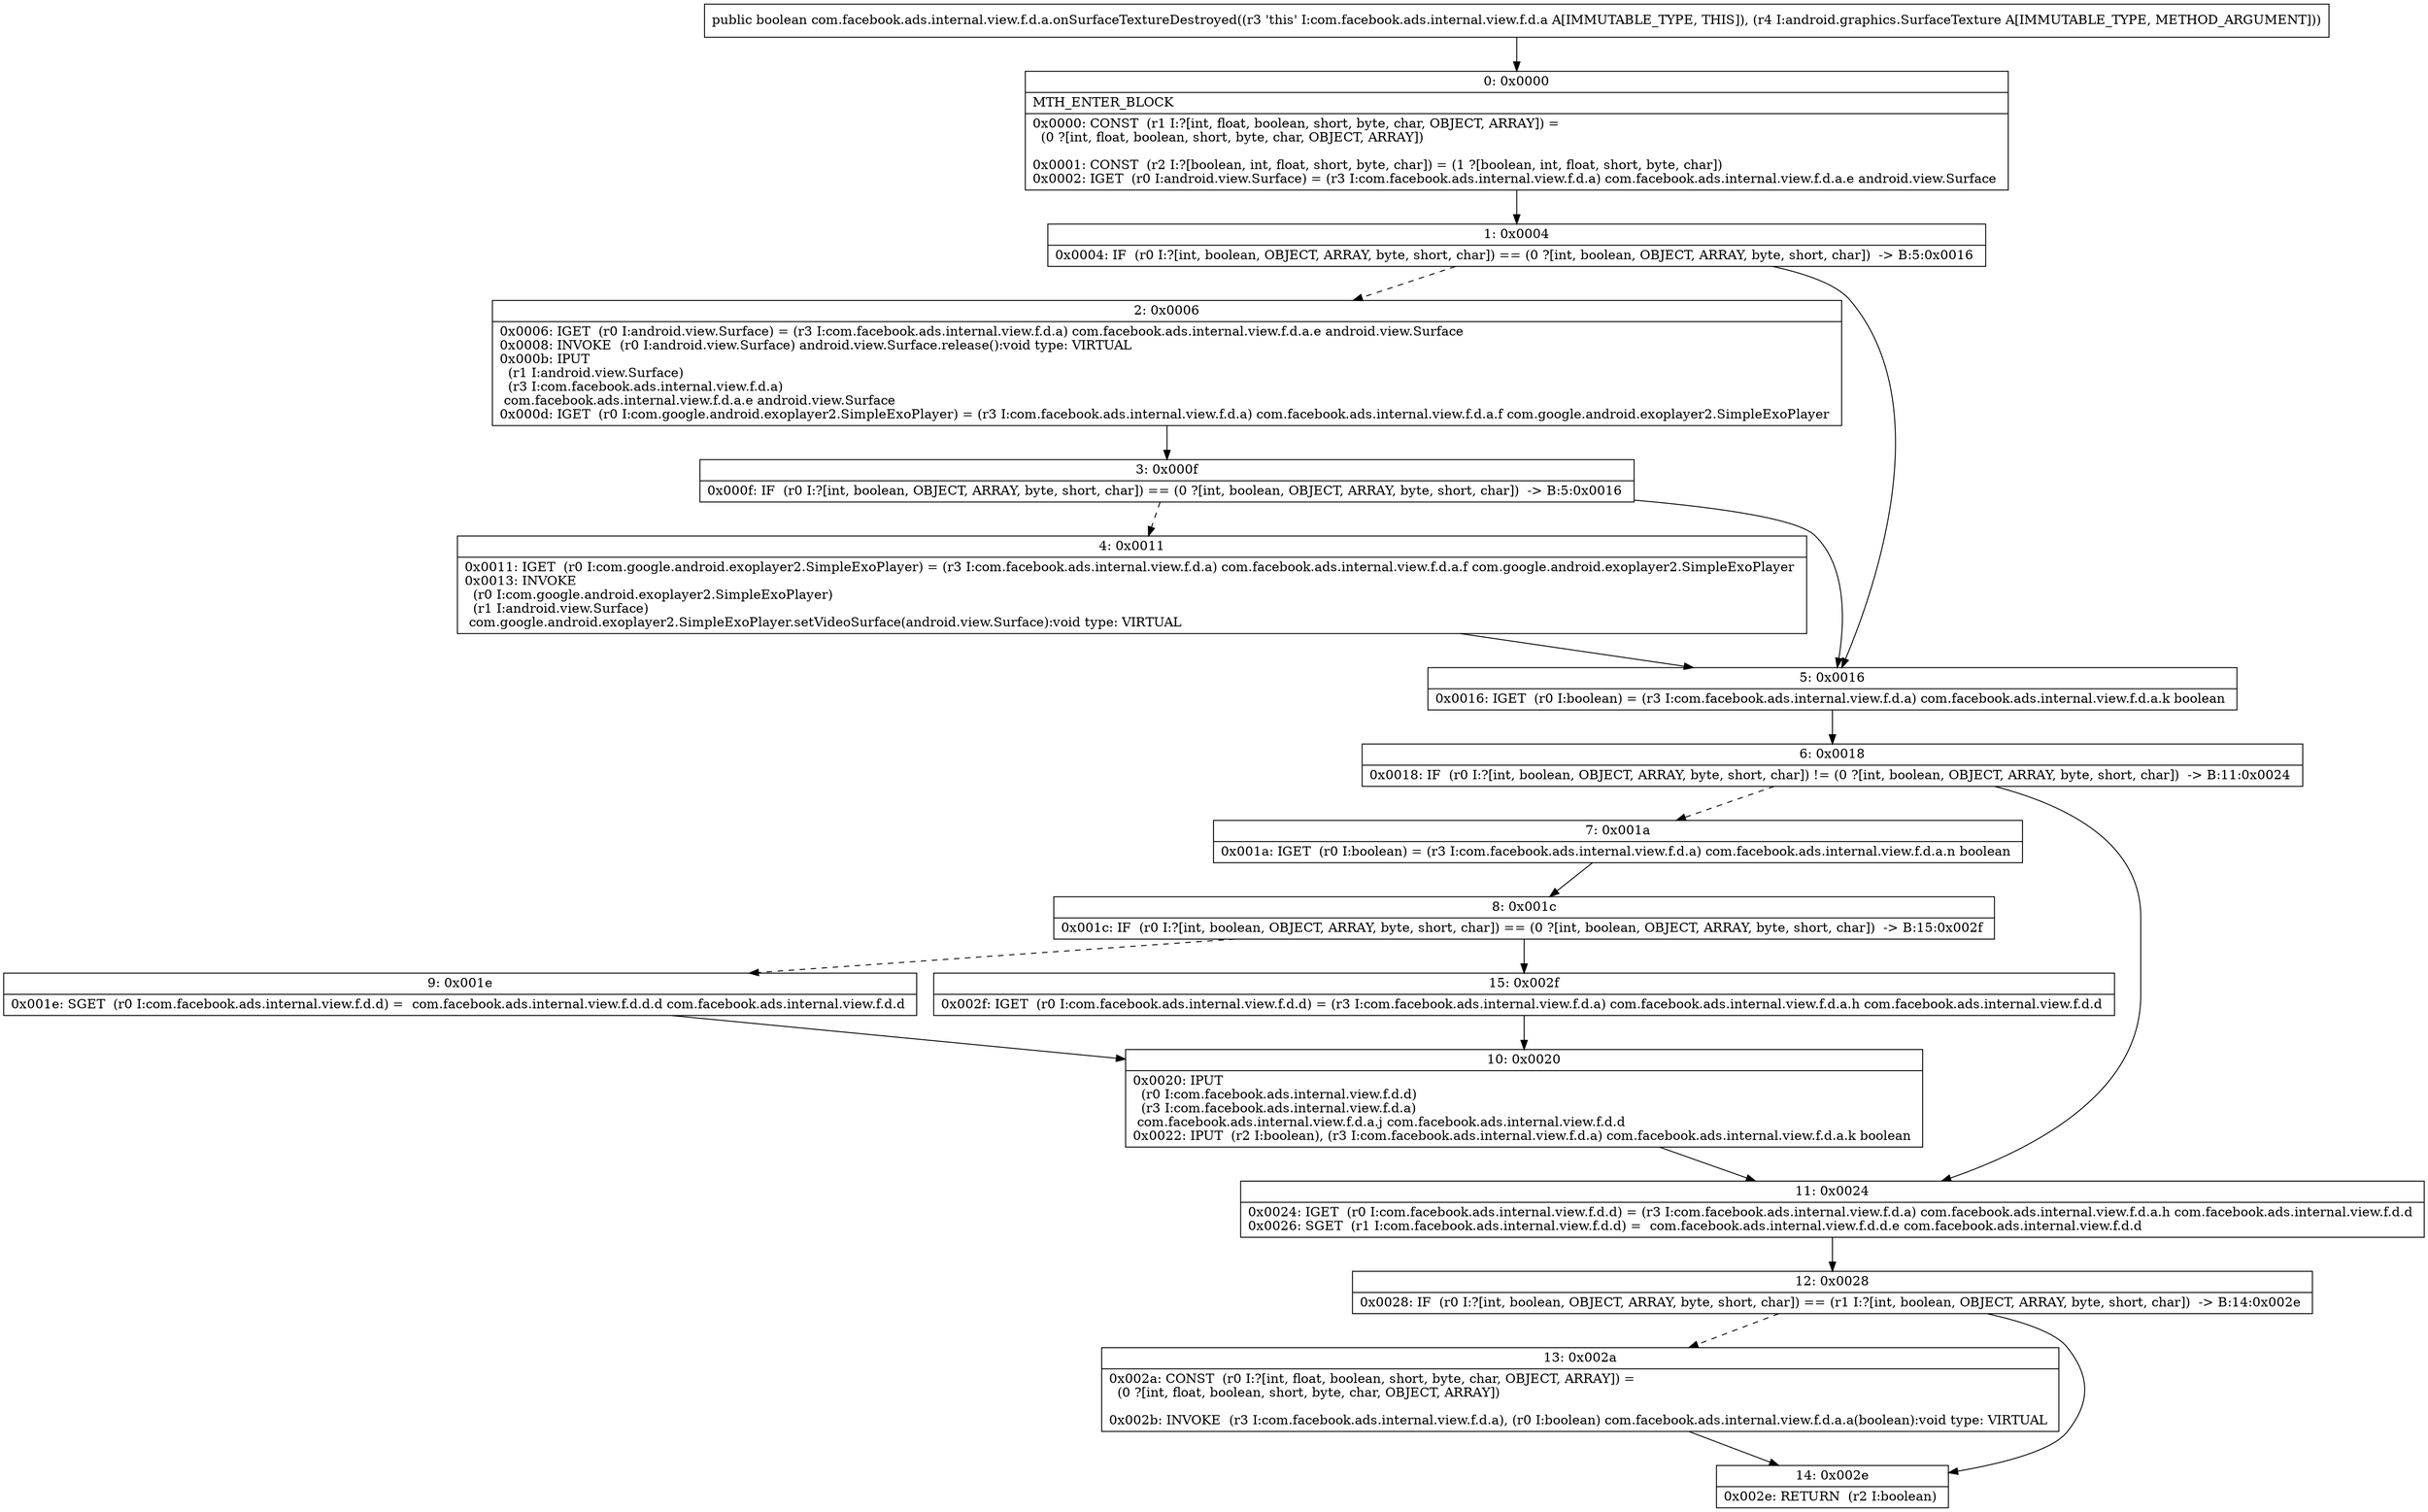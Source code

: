 digraph "CFG forcom.facebook.ads.internal.view.f.d.a.onSurfaceTextureDestroyed(Landroid\/graphics\/SurfaceTexture;)Z" {
Node_0 [shape=record,label="{0\:\ 0x0000|MTH_ENTER_BLOCK\l|0x0000: CONST  (r1 I:?[int, float, boolean, short, byte, char, OBJECT, ARRAY]) = \l  (0 ?[int, float, boolean, short, byte, char, OBJECT, ARRAY])\l \l0x0001: CONST  (r2 I:?[boolean, int, float, short, byte, char]) = (1 ?[boolean, int, float, short, byte, char]) \l0x0002: IGET  (r0 I:android.view.Surface) = (r3 I:com.facebook.ads.internal.view.f.d.a) com.facebook.ads.internal.view.f.d.a.e android.view.Surface \l}"];
Node_1 [shape=record,label="{1\:\ 0x0004|0x0004: IF  (r0 I:?[int, boolean, OBJECT, ARRAY, byte, short, char]) == (0 ?[int, boolean, OBJECT, ARRAY, byte, short, char])  \-\> B:5:0x0016 \l}"];
Node_2 [shape=record,label="{2\:\ 0x0006|0x0006: IGET  (r0 I:android.view.Surface) = (r3 I:com.facebook.ads.internal.view.f.d.a) com.facebook.ads.internal.view.f.d.a.e android.view.Surface \l0x0008: INVOKE  (r0 I:android.view.Surface) android.view.Surface.release():void type: VIRTUAL \l0x000b: IPUT  \l  (r1 I:android.view.Surface)\l  (r3 I:com.facebook.ads.internal.view.f.d.a)\l com.facebook.ads.internal.view.f.d.a.e android.view.Surface \l0x000d: IGET  (r0 I:com.google.android.exoplayer2.SimpleExoPlayer) = (r3 I:com.facebook.ads.internal.view.f.d.a) com.facebook.ads.internal.view.f.d.a.f com.google.android.exoplayer2.SimpleExoPlayer \l}"];
Node_3 [shape=record,label="{3\:\ 0x000f|0x000f: IF  (r0 I:?[int, boolean, OBJECT, ARRAY, byte, short, char]) == (0 ?[int, boolean, OBJECT, ARRAY, byte, short, char])  \-\> B:5:0x0016 \l}"];
Node_4 [shape=record,label="{4\:\ 0x0011|0x0011: IGET  (r0 I:com.google.android.exoplayer2.SimpleExoPlayer) = (r3 I:com.facebook.ads.internal.view.f.d.a) com.facebook.ads.internal.view.f.d.a.f com.google.android.exoplayer2.SimpleExoPlayer \l0x0013: INVOKE  \l  (r0 I:com.google.android.exoplayer2.SimpleExoPlayer)\l  (r1 I:android.view.Surface)\l com.google.android.exoplayer2.SimpleExoPlayer.setVideoSurface(android.view.Surface):void type: VIRTUAL \l}"];
Node_5 [shape=record,label="{5\:\ 0x0016|0x0016: IGET  (r0 I:boolean) = (r3 I:com.facebook.ads.internal.view.f.d.a) com.facebook.ads.internal.view.f.d.a.k boolean \l}"];
Node_6 [shape=record,label="{6\:\ 0x0018|0x0018: IF  (r0 I:?[int, boolean, OBJECT, ARRAY, byte, short, char]) != (0 ?[int, boolean, OBJECT, ARRAY, byte, short, char])  \-\> B:11:0x0024 \l}"];
Node_7 [shape=record,label="{7\:\ 0x001a|0x001a: IGET  (r0 I:boolean) = (r3 I:com.facebook.ads.internal.view.f.d.a) com.facebook.ads.internal.view.f.d.a.n boolean \l}"];
Node_8 [shape=record,label="{8\:\ 0x001c|0x001c: IF  (r0 I:?[int, boolean, OBJECT, ARRAY, byte, short, char]) == (0 ?[int, boolean, OBJECT, ARRAY, byte, short, char])  \-\> B:15:0x002f \l}"];
Node_9 [shape=record,label="{9\:\ 0x001e|0x001e: SGET  (r0 I:com.facebook.ads.internal.view.f.d.d) =  com.facebook.ads.internal.view.f.d.d.d com.facebook.ads.internal.view.f.d.d \l}"];
Node_10 [shape=record,label="{10\:\ 0x0020|0x0020: IPUT  \l  (r0 I:com.facebook.ads.internal.view.f.d.d)\l  (r3 I:com.facebook.ads.internal.view.f.d.a)\l com.facebook.ads.internal.view.f.d.a.j com.facebook.ads.internal.view.f.d.d \l0x0022: IPUT  (r2 I:boolean), (r3 I:com.facebook.ads.internal.view.f.d.a) com.facebook.ads.internal.view.f.d.a.k boolean \l}"];
Node_11 [shape=record,label="{11\:\ 0x0024|0x0024: IGET  (r0 I:com.facebook.ads.internal.view.f.d.d) = (r3 I:com.facebook.ads.internal.view.f.d.a) com.facebook.ads.internal.view.f.d.a.h com.facebook.ads.internal.view.f.d.d \l0x0026: SGET  (r1 I:com.facebook.ads.internal.view.f.d.d) =  com.facebook.ads.internal.view.f.d.d.e com.facebook.ads.internal.view.f.d.d \l}"];
Node_12 [shape=record,label="{12\:\ 0x0028|0x0028: IF  (r0 I:?[int, boolean, OBJECT, ARRAY, byte, short, char]) == (r1 I:?[int, boolean, OBJECT, ARRAY, byte, short, char])  \-\> B:14:0x002e \l}"];
Node_13 [shape=record,label="{13\:\ 0x002a|0x002a: CONST  (r0 I:?[int, float, boolean, short, byte, char, OBJECT, ARRAY]) = \l  (0 ?[int, float, boolean, short, byte, char, OBJECT, ARRAY])\l \l0x002b: INVOKE  (r3 I:com.facebook.ads.internal.view.f.d.a), (r0 I:boolean) com.facebook.ads.internal.view.f.d.a.a(boolean):void type: VIRTUAL \l}"];
Node_14 [shape=record,label="{14\:\ 0x002e|0x002e: RETURN  (r2 I:boolean) \l}"];
Node_15 [shape=record,label="{15\:\ 0x002f|0x002f: IGET  (r0 I:com.facebook.ads.internal.view.f.d.d) = (r3 I:com.facebook.ads.internal.view.f.d.a) com.facebook.ads.internal.view.f.d.a.h com.facebook.ads.internal.view.f.d.d \l}"];
MethodNode[shape=record,label="{public boolean com.facebook.ads.internal.view.f.d.a.onSurfaceTextureDestroyed((r3 'this' I:com.facebook.ads.internal.view.f.d.a A[IMMUTABLE_TYPE, THIS]), (r4 I:android.graphics.SurfaceTexture A[IMMUTABLE_TYPE, METHOD_ARGUMENT])) }"];
MethodNode -> Node_0;
Node_0 -> Node_1;
Node_1 -> Node_2[style=dashed];
Node_1 -> Node_5;
Node_2 -> Node_3;
Node_3 -> Node_4[style=dashed];
Node_3 -> Node_5;
Node_4 -> Node_5;
Node_5 -> Node_6;
Node_6 -> Node_7[style=dashed];
Node_6 -> Node_11;
Node_7 -> Node_8;
Node_8 -> Node_9[style=dashed];
Node_8 -> Node_15;
Node_9 -> Node_10;
Node_10 -> Node_11;
Node_11 -> Node_12;
Node_12 -> Node_13[style=dashed];
Node_12 -> Node_14;
Node_13 -> Node_14;
Node_15 -> Node_10;
}

